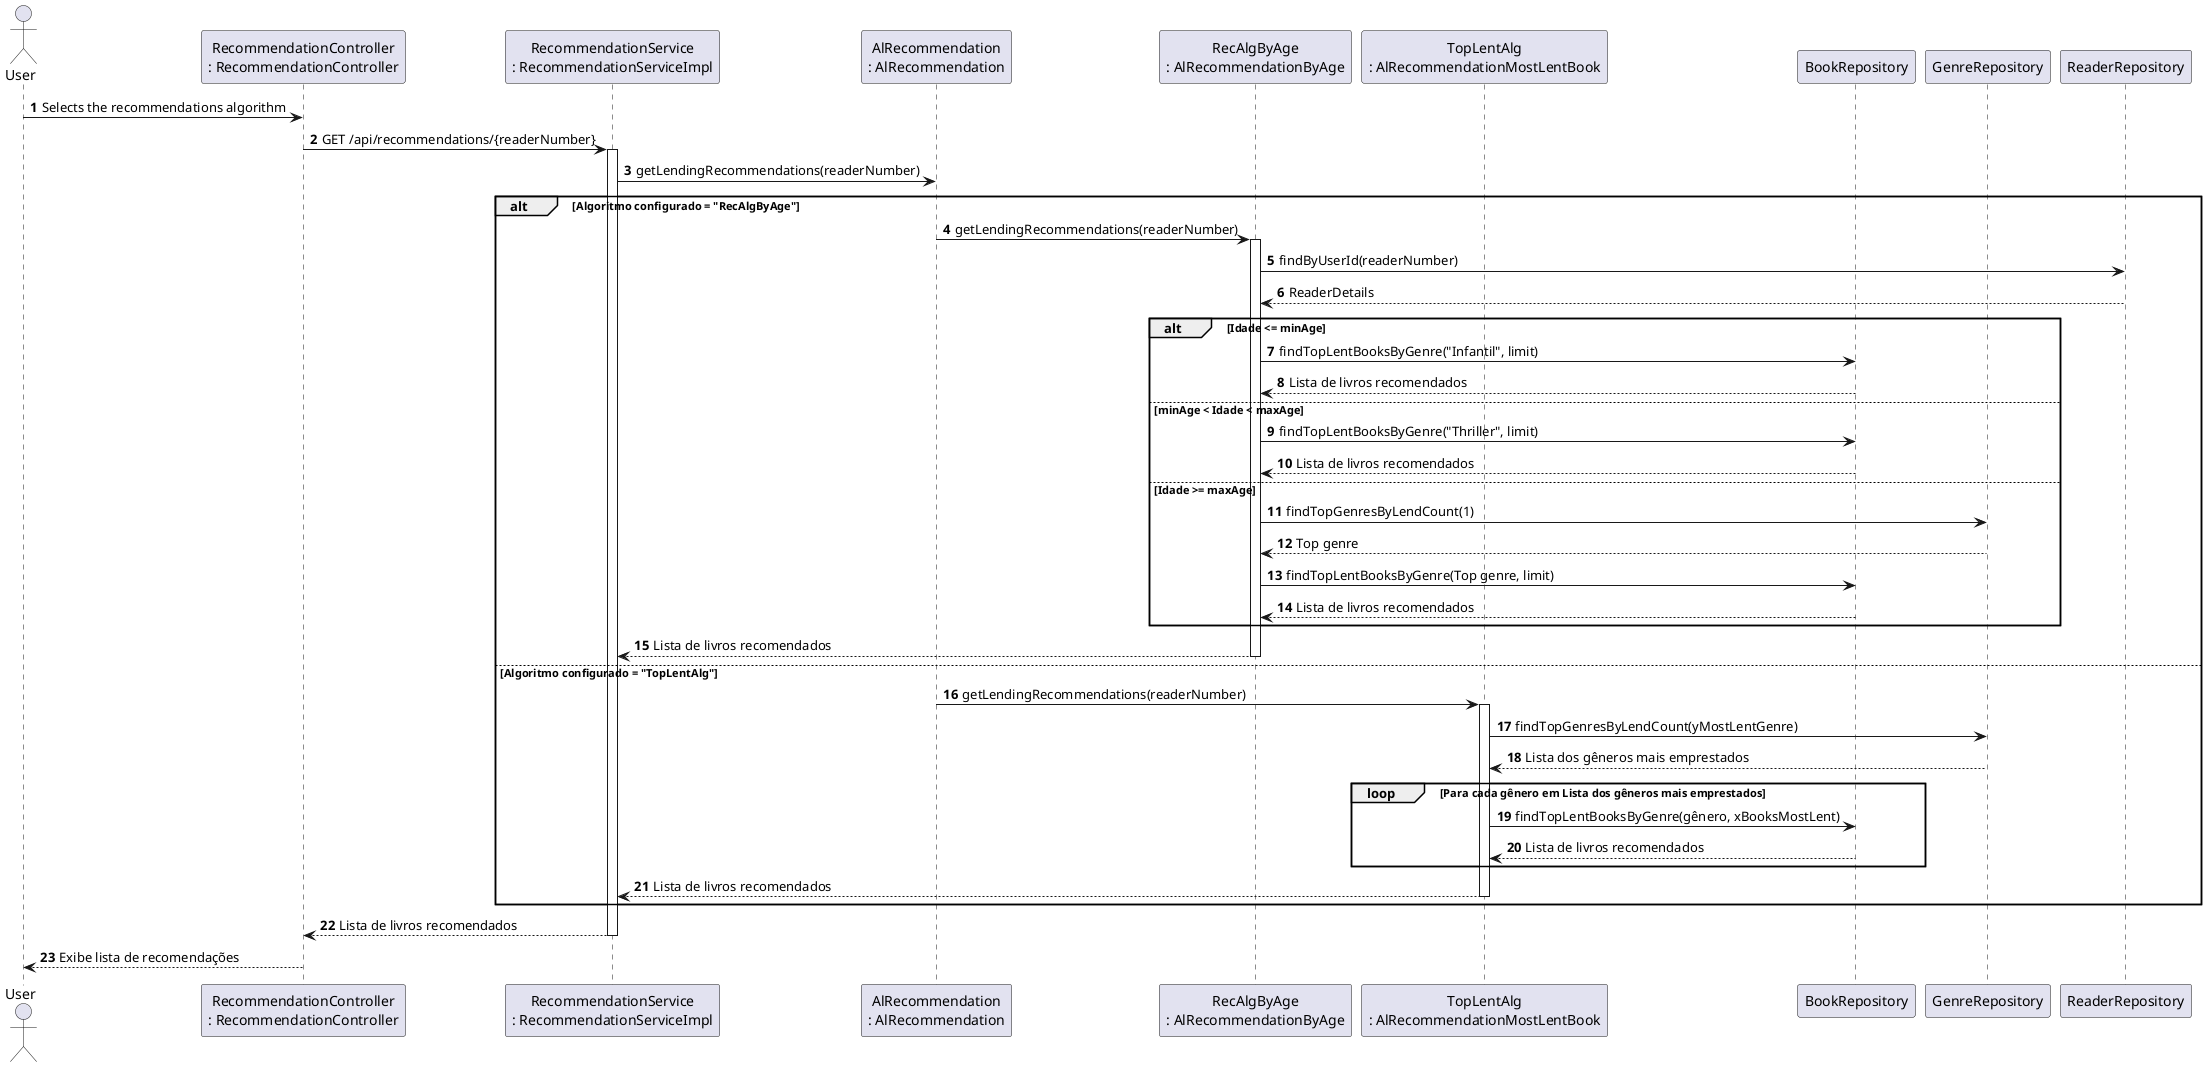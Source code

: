 @startuml
autonumber

actor "User" as user

participant "RecommendationController\n: RecommendationController" as Controller
participant "RecommendationService\n: RecommendationServiceImpl" as Service
participant "AlRecommendation\n: AlRecommendation" as Algorithm

participant "RecAlgByAge\n: AlRecommendationByAge" as AgeAlg
participant "TopLentAlg\n: AlRecommendationMostLentBook" as TopLentAlg

participant "BookRepository" as BookRepo
participant "GenreRepository" as GenreRepo
participant "ReaderRepository" as ReaderRepo

user -> Controller: Selects the recommendations algorithm

Controller -> Service: GET /api/recommendations/{readerNumber}
activate Service

Service -> Algorithm: getLendingRecommendations(readerNumber)
alt Algoritmo configurado = "RecAlgByAge"
    Algorithm -> AgeAlg: getLendingRecommendations(readerNumber)
    activate AgeAlg

    AgeAlg -> ReaderRepo: findByUserId(readerNumber)
    ReaderRepo --> AgeAlg: ReaderDetails

    alt Idade <= minAge
        AgeAlg -> BookRepo: findTopLentBooksByGenre("Infantil", limit)
        BookRepo --> AgeAlg: Lista de livros recomendados
    else minAge < Idade < maxAge
        AgeAlg -> BookRepo: findTopLentBooksByGenre("Thriller", limit)
        BookRepo --> AgeAlg: Lista de livros recomendados
    else Idade >= maxAge
        AgeAlg -> GenreRepo: findTopGenresByLendCount(1)
        GenreRepo --> AgeAlg: Top genre
        AgeAlg -> BookRepo: findTopLentBooksByGenre(Top genre, limit)
        BookRepo --> AgeAlg: Lista de livros recomendados
    end

    AgeAlg --> Service: Lista de livros recomendados
    deactivate AgeAlg
else Algoritmo configurado = "TopLentAlg"
    Algorithm -> TopLentAlg: getLendingRecommendations(readerNumber)
    activate TopLentAlg

    TopLentAlg -> GenreRepo: findTopGenresByLendCount(yMostLentGenre)
    GenreRepo --> TopLentAlg: Lista dos gêneros mais emprestados

    loop Para cada gênero em Lista dos gêneros mais emprestados
        TopLentAlg -> BookRepo: findTopLentBooksByGenre(gênero, xBooksMostLent)
        BookRepo --> TopLentAlg: Lista de livros recomendados
    end

    TopLentAlg --> Service: Lista de livros recomendados
    deactivate TopLentAlg
end

Service --> Controller: Lista de livros recomendados
deactivate Service
Controller --> user: Exibe lista de recomendações

@enduml
